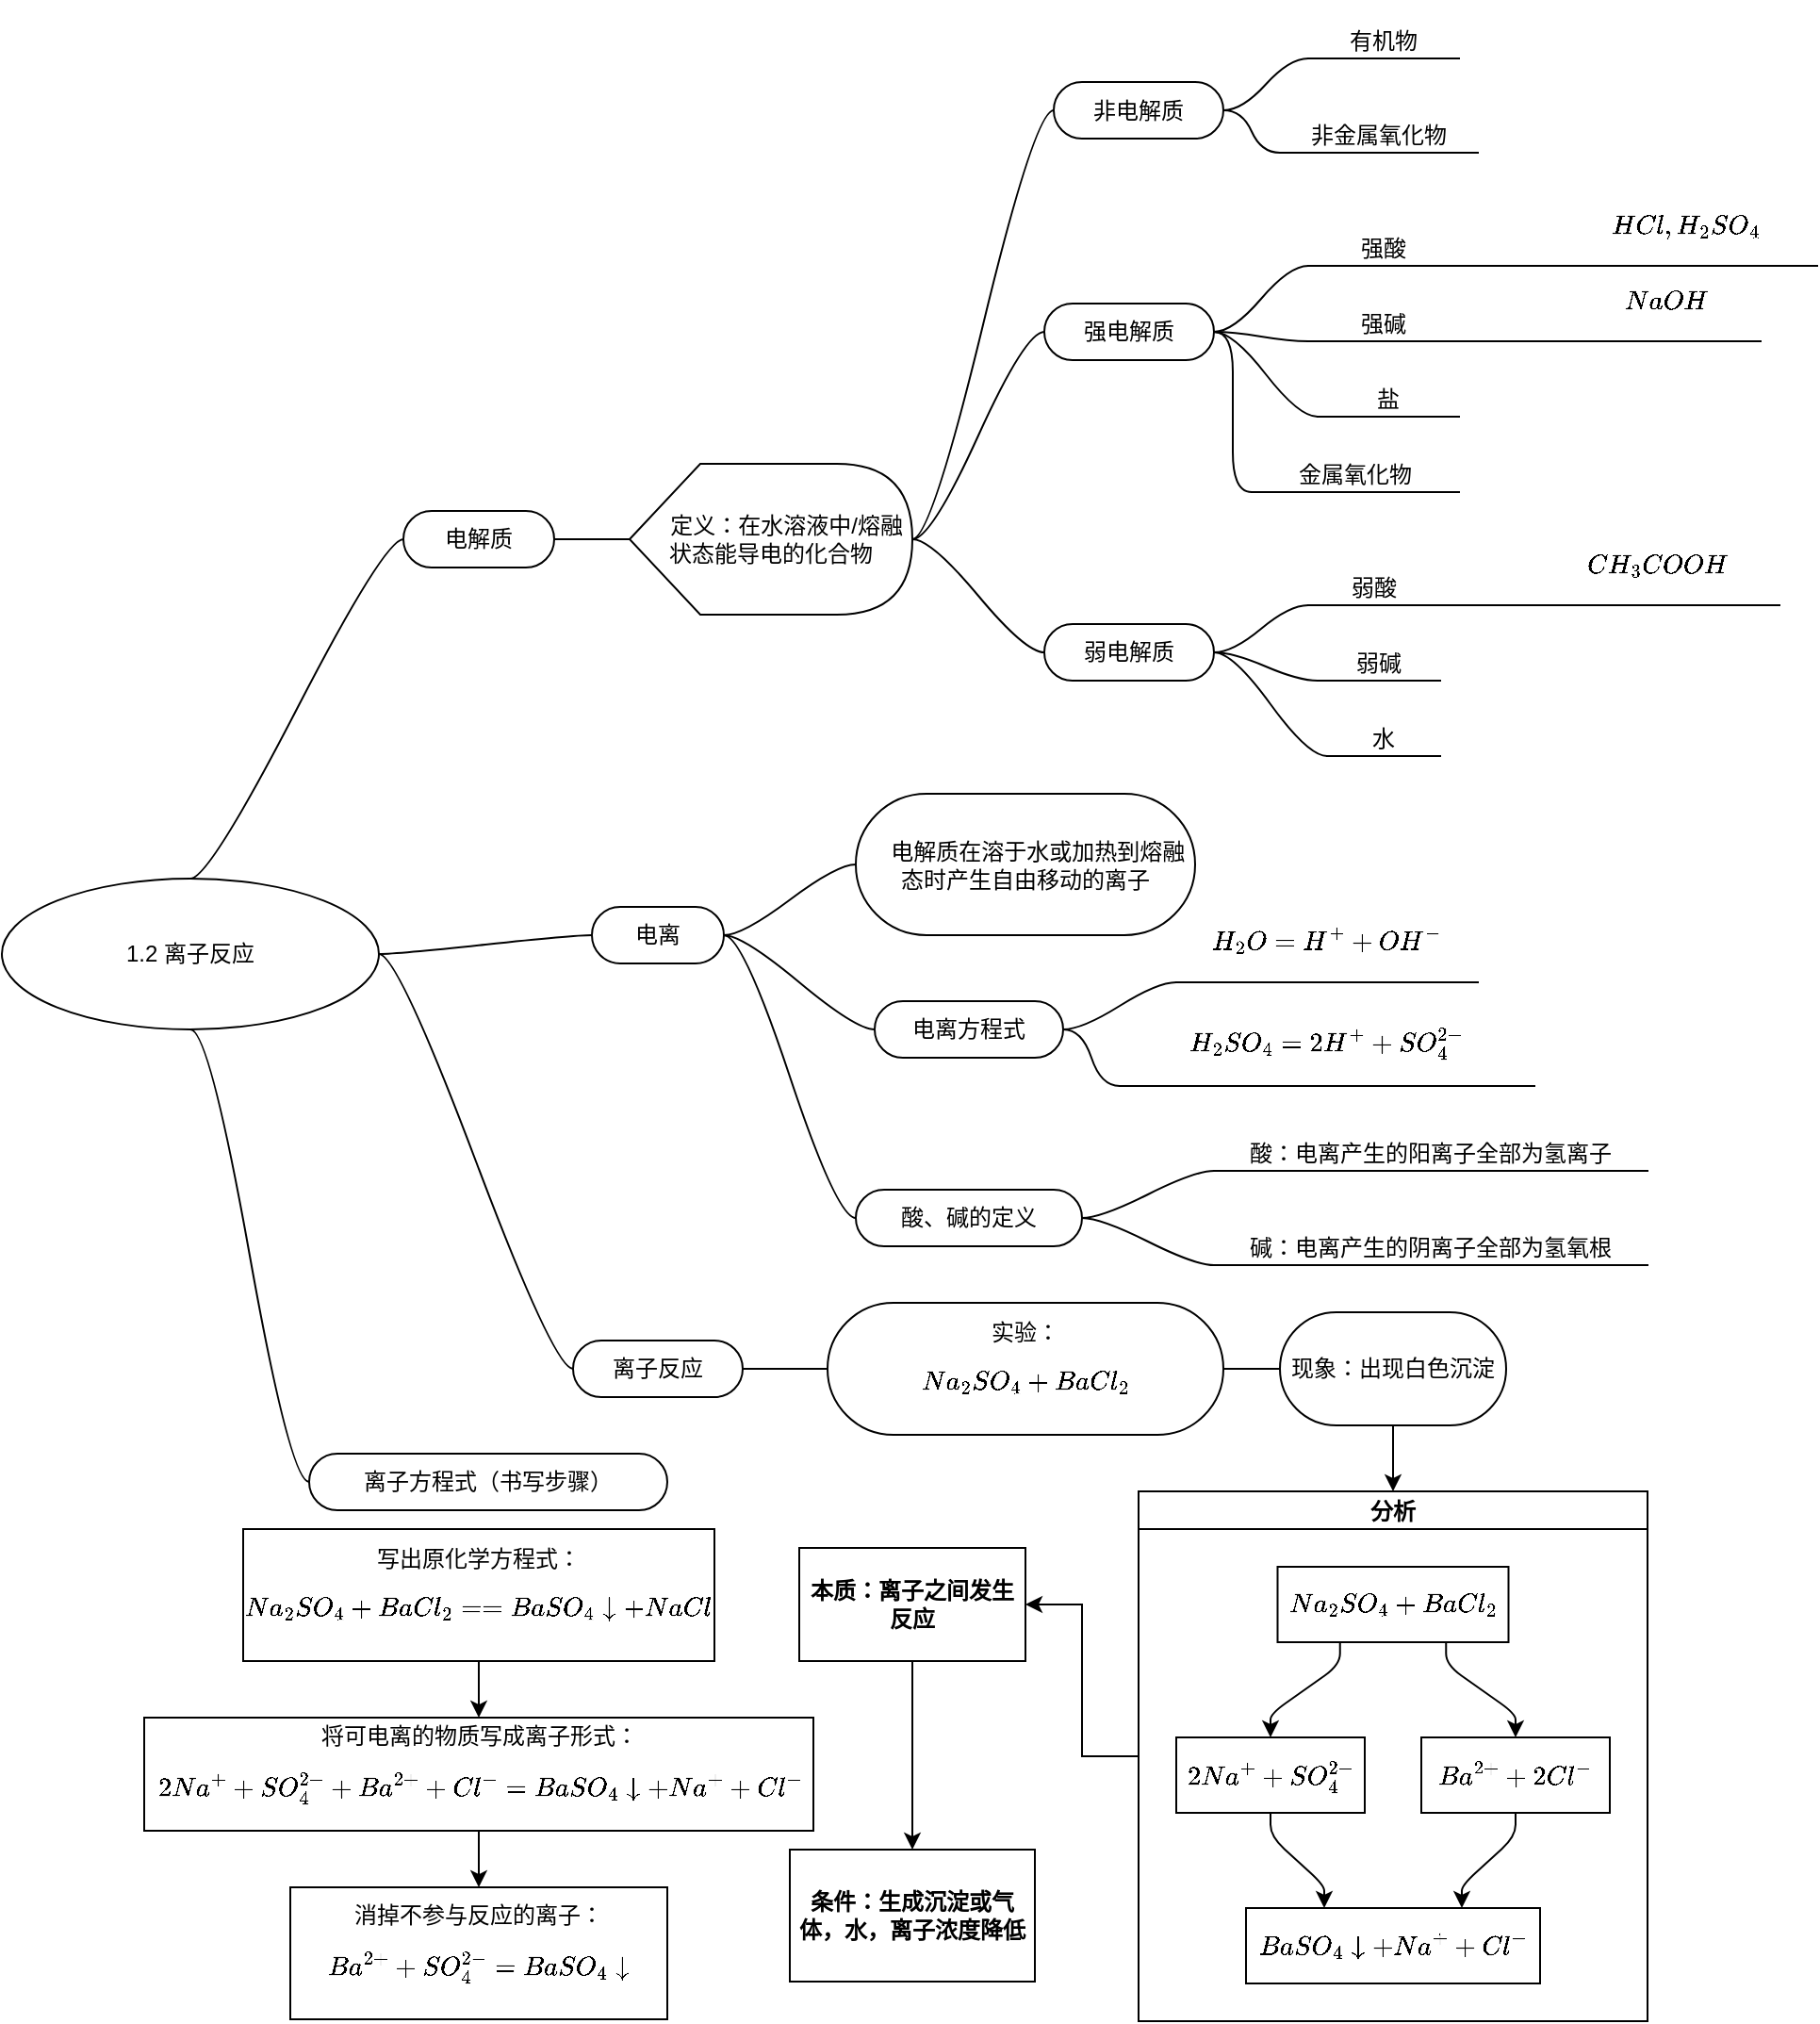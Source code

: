 <mxfile version="22.0.3" type="device">
  <diagram name="第 1 页" id="U41dcV0qwjbPkhxFF7dm">
    <mxGraphModel dx="954" dy="717" grid="1" gridSize="10" guides="1" tooltips="1" connect="1" arrows="1" fold="1" page="1" pageScale="1" pageWidth="1654" pageHeight="1169" math="1" shadow="0">
      <root>
        <mxCell id="0" />
        <mxCell id="1" parent="0" />
        <mxCell id="7v4Ik5lOLLDM02QzwC-0-17" value="1.2 离子反应" style="ellipse;whiteSpace=wrap;html=1;align=center;newEdgeStyle={&quot;edgeStyle&quot;:&quot;entityRelationEdgeStyle&quot;,&quot;startArrow&quot;:&quot;none&quot;,&quot;endArrow&quot;:&quot;none&quot;,&quot;segment&quot;:10,&quot;curved&quot;:1,&quot;sourcePerimeterSpacing&quot;:0,&quot;targetPerimeterSpacing&quot;:0};treeFolding=1;treeMoving=1;" vertex="1" parent="1">
          <mxGeometry x="727" y="545" width="200" height="80" as="geometry" />
        </mxCell>
        <mxCell id="7v4Ik5lOLLDM02QzwC-0-20" style="edgeStyle=entityRelationEdgeStyle;rounded=0;orthogonalLoop=1;jettySize=auto;html=1;startArrow=none;endArrow=none;segment=10;curved=1;sourcePerimeterSpacing=0;targetPerimeterSpacing=0;entryX=0;entryY=0.5;entryDx=0;entryDy=0;entryPerimeter=0;" edge="1" parent="1" source="7v4Ik5lOLLDM02QzwC-0-18" target="7v4Ik5lOLLDM02QzwC-0-21">
          <mxGeometry relative="1" as="geometry">
            <mxPoint x="1120" y="325" as="targetPoint" />
          </mxGeometry>
        </mxCell>
        <mxCell id="7v4Ik5lOLLDM02QzwC-0-18" value="电解质" style="whiteSpace=wrap;html=1;rounded=1;arcSize=50;align=center;verticalAlign=middle;strokeWidth=1;autosize=1;spacing=4;treeFolding=1;treeMoving=1;newEdgeStyle={&quot;edgeStyle&quot;:&quot;entityRelationEdgeStyle&quot;,&quot;startArrow&quot;:&quot;none&quot;,&quot;endArrow&quot;:&quot;none&quot;,&quot;segment&quot;:10,&quot;curved&quot;:1,&quot;sourcePerimeterSpacing&quot;:0,&quot;targetPerimeterSpacing&quot;:0};" vertex="1" parent="1">
          <mxGeometry x="940" y="350" width="80" height="30" as="geometry" />
        </mxCell>
        <mxCell id="7v4Ik5lOLLDM02QzwC-0-19" value="" style="edgeStyle=entityRelationEdgeStyle;startArrow=none;endArrow=none;segment=10;curved=1;sourcePerimeterSpacing=0;targetPerimeterSpacing=0;rounded=0;exitX=0.5;exitY=0;exitDx=0;exitDy=0;entryX=0;entryY=0.5;entryDx=0;entryDy=0;" edge="1" target="7v4Ik5lOLLDM02QzwC-0-18" parent="1" source="7v4Ik5lOLLDM02QzwC-0-17">
          <mxGeometry relative="1" as="geometry">
            <mxPoint x="910" y="512" as="sourcePoint" />
            <mxPoint x="950" y="370" as="targetPoint" />
            <Array as="points">
              <mxPoint x="960" y="290" />
            </Array>
          </mxGeometry>
        </mxCell>
        <mxCell id="7v4Ik5lOLLDM02QzwC-0-21" value="&amp;nbsp; &amp;nbsp; &amp;nbsp;定义：在水溶液中/熔融状态能导电的化合物" style="shape=display;whiteSpace=wrap;html=1;" vertex="1" parent="1">
          <mxGeometry x="1060" y="325" width="150" height="80" as="geometry" />
        </mxCell>
        <mxCell id="7v4Ik5lOLLDM02QzwC-0-31" style="edgeStyle=entityRelationEdgeStyle;rounded=0;orthogonalLoop=1;jettySize=auto;html=1;startArrow=none;endArrow=none;segment=10;curved=1;sourcePerimeterSpacing=0;targetPerimeterSpacing=0;entryX=0;entryY=1;entryDx=0;entryDy=0;" edge="1" parent="1" source="7v4Ik5lOLLDM02QzwC-0-22" target="7v4Ik5lOLLDM02QzwC-0-29">
          <mxGeometry relative="1" as="geometry" />
        </mxCell>
        <mxCell id="7v4Ik5lOLLDM02QzwC-0-33" style="edgeStyle=entityRelationEdgeStyle;rounded=0;orthogonalLoop=1;jettySize=auto;html=1;startArrow=none;endArrow=none;segment=10;curved=1;sourcePerimeterSpacing=0;targetPerimeterSpacing=0;entryX=0;entryY=1;entryDx=0;entryDy=0;" edge="1" parent="1" source="7v4Ik5lOLLDM02QzwC-0-22" target="7v4Ik5lOLLDM02QzwC-0-32">
          <mxGeometry relative="1" as="geometry" />
        </mxCell>
        <mxCell id="7v4Ik5lOLLDM02QzwC-0-35" style="edgeStyle=entityRelationEdgeStyle;rounded=0;orthogonalLoop=1;jettySize=auto;html=1;startArrow=none;endArrow=none;segment=10;curved=1;sourcePerimeterSpacing=0;targetPerimeterSpacing=0;entryX=0;entryY=1;entryDx=0;entryDy=0;" edge="1" parent="1" source="7v4Ik5lOLLDM02QzwC-0-22" target="7v4Ik5lOLLDM02QzwC-0-34">
          <mxGeometry relative="1" as="geometry" />
        </mxCell>
        <mxCell id="7v4Ik5lOLLDM02QzwC-0-22" value="强电解质" style="whiteSpace=wrap;html=1;rounded=1;arcSize=50;align=center;verticalAlign=middle;strokeWidth=1;autosize=1;spacing=4;treeFolding=1;treeMoving=1;newEdgeStyle={&quot;edgeStyle&quot;:&quot;entityRelationEdgeStyle&quot;,&quot;startArrow&quot;:&quot;none&quot;,&quot;endArrow&quot;:&quot;none&quot;,&quot;segment&quot;:10,&quot;curved&quot;:1,&quot;sourcePerimeterSpacing&quot;:0,&quot;targetPerimeterSpacing&quot;:0};" vertex="1" parent="1">
          <mxGeometry x="1280" y="240" width="90" height="30" as="geometry" />
        </mxCell>
        <mxCell id="7v4Ik5lOLLDM02QzwC-0-23" value="" style="edgeStyle=entityRelationEdgeStyle;startArrow=none;endArrow=none;segment=10;curved=1;sourcePerimeterSpacing=0;targetPerimeterSpacing=0;rounded=0;exitX=1;exitY=0.5;exitDx=0;exitDy=0;exitPerimeter=0;" edge="1" target="7v4Ik5lOLLDM02QzwC-0-22" parent="1" source="7v4Ik5lOLLDM02QzwC-0-21">
          <mxGeometry relative="1" as="geometry">
            <mxPoint x="1350" y="302" as="sourcePoint" />
          </mxGeometry>
        </mxCell>
        <mxCell id="7v4Ik5lOLLDM02QzwC-0-25" value="弱电解质" style="whiteSpace=wrap;html=1;rounded=1;arcSize=50;align=center;verticalAlign=middle;strokeWidth=1;autosize=1;spacing=4;treeFolding=1;treeMoving=1;newEdgeStyle={&quot;edgeStyle&quot;:&quot;entityRelationEdgeStyle&quot;,&quot;startArrow&quot;:&quot;none&quot;,&quot;endArrow&quot;:&quot;none&quot;,&quot;segment&quot;:10,&quot;curved&quot;:1,&quot;sourcePerimeterSpacing&quot;:0,&quot;targetPerimeterSpacing&quot;:0};" vertex="1" parent="1">
          <mxGeometry x="1280" y="410" width="90" height="30" as="geometry" />
        </mxCell>
        <mxCell id="7v4Ik5lOLLDM02QzwC-0-26" value="" style="edgeStyle=entityRelationEdgeStyle;startArrow=none;endArrow=none;segment=10;curved=1;sourcePerimeterSpacing=0;targetPerimeterSpacing=0;rounded=0;exitX=1;exitY=0.5;exitDx=0;exitDy=0;exitPerimeter=0;" edge="1" target="7v4Ik5lOLLDM02QzwC-0-25" parent="1" source="7v4Ik5lOLLDM02QzwC-0-21">
          <mxGeometry relative="1" as="geometry">
            <mxPoint x="1390" y="482" as="sourcePoint" />
          </mxGeometry>
        </mxCell>
        <mxCell id="7v4Ik5lOLLDM02QzwC-0-111" value="" style="edgeStyle=entityRelationEdgeStyle;rounded=0;orthogonalLoop=1;jettySize=auto;html=1;startArrow=none;endArrow=none;segment=10;curved=1;sourcePerimeterSpacing=0;targetPerimeterSpacing=0;" edge="1" parent="1" source="7v4Ik5lOLLDM02QzwC-0-27" target="7v4Ik5lOLLDM02QzwC-0-110">
          <mxGeometry relative="1" as="geometry" />
        </mxCell>
        <mxCell id="7v4Ik5lOLLDM02QzwC-0-27" value="强酸" style="whiteSpace=wrap;html=1;shape=partialRectangle;top=0;left=0;bottom=1;right=0;points=[[0,1],[1,1]];fillColor=none;align=center;verticalAlign=bottom;routingCenterY=0.5;snapToPoint=1;recursiveResize=0;autosize=1;treeFolding=1;treeMoving=1;newEdgeStyle={&quot;edgeStyle&quot;:&quot;entityRelationEdgeStyle&quot;,&quot;startArrow&quot;:&quot;none&quot;,&quot;endArrow&quot;:&quot;none&quot;,&quot;segment&quot;:10,&quot;curved&quot;:1,&quot;sourcePerimeterSpacing&quot;:0,&quot;targetPerimeterSpacing&quot;:0};" vertex="1" parent="1">
          <mxGeometry x="1420" y="190" width="80" height="30" as="geometry" />
        </mxCell>
        <mxCell id="7v4Ik5lOLLDM02QzwC-0-28" value="" style="edgeStyle=entityRelationEdgeStyle;startArrow=none;endArrow=none;segment=10;curved=1;sourcePerimeterSpacing=0;targetPerimeterSpacing=0;rounded=0;exitX=1;exitY=0.5;exitDx=0;exitDy=0;" edge="1" target="7v4Ik5lOLLDM02QzwC-0-27" parent="1" source="7v4Ik5lOLLDM02QzwC-0-22">
          <mxGeometry relative="1" as="geometry">
            <mxPoint x="1380" y="260" as="sourcePoint" />
          </mxGeometry>
        </mxCell>
        <mxCell id="7v4Ik5lOLLDM02QzwC-0-117" style="edgeStyle=entityRelationEdgeStyle;rounded=0;orthogonalLoop=1;jettySize=auto;html=1;startArrow=none;endArrow=none;segment=10;curved=1;sourcePerimeterSpacing=0;targetPerimeterSpacing=0;exitX=1;exitY=1;exitDx=0;exitDy=0;entryX=0;entryY=1;entryDx=0;entryDy=0;" edge="1" parent="1" source="7v4Ik5lOLLDM02QzwC-0-29" target="7v4Ik5lOLLDM02QzwC-0-116">
          <mxGeometry relative="1" as="geometry" />
        </mxCell>
        <mxCell id="7v4Ik5lOLLDM02QzwC-0-29" value="强碱" style="whiteSpace=wrap;html=1;shape=partialRectangle;top=0;left=0;bottom=1;right=0;points=[[0,1],[1,1]];fillColor=none;align=center;verticalAlign=bottom;routingCenterY=0.5;snapToPoint=1;recursiveResize=0;autosize=1;treeFolding=1;treeMoving=1;newEdgeStyle={&quot;edgeStyle&quot;:&quot;entityRelationEdgeStyle&quot;,&quot;startArrow&quot;:&quot;none&quot;,&quot;endArrow&quot;:&quot;none&quot;,&quot;segment&quot;:10,&quot;curved&quot;:1,&quot;sourcePerimeterSpacing&quot;:0,&quot;targetPerimeterSpacing&quot;:0};" vertex="1" parent="1">
          <mxGeometry x="1420" y="230" width="80" height="30" as="geometry" />
        </mxCell>
        <mxCell id="7v4Ik5lOLLDM02QzwC-0-32" value="盐" style="whiteSpace=wrap;html=1;shape=partialRectangle;top=0;left=0;bottom=1;right=0;points=[[0,1],[1,1]];fillColor=none;align=center;verticalAlign=bottom;routingCenterY=0.5;snapToPoint=1;recursiveResize=0;autosize=1;treeFolding=1;treeMoving=1;newEdgeStyle={&quot;edgeStyle&quot;:&quot;entityRelationEdgeStyle&quot;,&quot;startArrow&quot;:&quot;none&quot;,&quot;endArrow&quot;:&quot;none&quot;,&quot;segment&quot;:10,&quot;curved&quot;:1,&quot;sourcePerimeterSpacing&quot;:0,&quot;targetPerimeterSpacing&quot;:0};" vertex="1" parent="1">
          <mxGeometry x="1425" y="270" width="75" height="30" as="geometry" />
        </mxCell>
        <mxCell id="7v4Ik5lOLLDM02QzwC-0-34" value="金属氧化物" style="whiteSpace=wrap;html=1;shape=partialRectangle;top=0;left=0;bottom=1;right=0;points=[[0,1],[1,1]];fillColor=none;align=center;verticalAlign=bottom;routingCenterY=0.5;snapToPoint=1;recursiveResize=0;autosize=1;treeFolding=1;treeMoving=1;newEdgeStyle={&quot;edgeStyle&quot;:&quot;entityRelationEdgeStyle&quot;,&quot;startArrow&quot;:&quot;none&quot;,&quot;endArrow&quot;:&quot;none&quot;,&quot;segment&quot;:10,&quot;curved&quot;:1,&quot;sourcePerimeterSpacing&quot;:0,&quot;targetPerimeterSpacing&quot;:0};" vertex="1" parent="1">
          <mxGeometry x="1390" y="310" width="110" height="30" as="geometry" />
        </mxCell>
        <mxCell id="7v4Ik5lOLLDM02QzwC-0-119" value="" style="edgeStyle=entityRelationEdgeStyle;rounded=0;orthogonalLoop=1;jettySize=auto;html=1;startArrow=none;endArrow=none;segment=10;curved=1;sourcePerimeterSpacing=0;targetPerimeterSpacing=0;" edge="1" parent="1" source="7v4Ik5lOLLDM02QzwC-0-36" target="7v4Ik5lOLLDM02QzwC-0-118">
          <mxGeometry relative="1" as="geometry" />
        </mxCell>
        <mxCell id="7v4Ik5lOLLDM02QzwC-0-36" value="弱酸" style="whiteSpace=wrap;html=1;shape=partialRectangle;top=0;left=0;bottom=1;right=0;points=[[0,1],[1,1]];fillColor=none;align=center;verticalAlign=bottom;routingCenterY=0.5;snapToPoint=1;recursiveResize=0;autosize=1;treeFolding=1;treeMoving=1;newEdgeStyle={&quot;edgeStyle&quot;:&quot;entityRelationEdgeStyle&quot;,&quot;startArrow&quot;:&quot;none&quot;,&quot;endArrow&quot;:&quot;none&quot;,&quot;segment&quot;:10,&quot;curved&quot;:1,&quot;sourcePerimeterSpacing&quot;:0,&quot;targetPerimeterSpacing&quot;:0};" vertex="1" parent="1">
          <mxGeometry x="1420" y="370" width="70" height="30" as="geometry" />
        </mxCell>
        <mxCell id="7v4Ik5lOLLDM02QzwC-0-37" value="" style="edgeStyle=entityRelationEdgeStyle;startArrow=none;endArrow=none;segment=10;curved=1;sourcePerimeterSpacing=0;targetPerimeterSpacing=0;rounded=0;exitX=1;exitY=0.5;exitDx=0;exitDy=0;" edge="1" target="7v4Ik5lOLLDM02QzwC-0-36" parent="1" source="7v4Ik5lOLLDM02QzwC-0-25">
          <mxGeometry relative="1" as="geometry">
            <mxPoint x="1390" y="455" as="sourcePoint" />
            <Array as="points">
              <mxPoint x="1380" y="430" />
            </Array>
          </mxGeometry>
        </mxCell>
        <mxCell id="7v4Ik5lOLLDM02QzwC-0-38" value="弱碱" style="whiteSpace=wrap;html=1;shape=partialRectangle;top=0;left=0;bottom=1;right=0;points=[[0,1],[1,1]];fillColor=none;align=center;verticalAlign=bottom;routingCenterY=0.5;snapToPoint=1;recursiveResize=0;autosize=1;treeFolding=1;treeMoving=1;newEdgeStyle={&quot;edgeStyle&quot;:&quot;entityRelationEdgeStyle&quot;,&quot;startArrow&quot;:&quot;none&quot;,&quot;endArrow&quot;:&quot;none&quot;,&quot;segment&quot;:10,&quot;curved&quot;:1,&quot;sourcePerimeterSpacing&quot;:0,&quot;targetPerimeterSpacing&quot;:0};" vertex="1" parent="1">
          <mxGeometry x="1425" y="410" width="65" height="30" as="geometry" />
        </mxCell>
        <mxCell id="7v4Ik5lOLLDM02QzwC-0-39" value="" style="edgeStyle=entityRelationEdgeStyle;startArrow=none;endArrow=none;segment=10;curved=1;sourcePerimeterSpacing=0;targetPerimeterSpacing=0;rounded=0;exitX=1;exitY=0.5;exitDx=0;exitDy=0;" edge="1" target="7v4Ik5lOLLDM02QzwC-0-38" parent="1" source="7v4Ik5lOLLDM02QzwC-0-25">
          <mxGeometry relative="1" as="geometry">
            <mxPoint x="1410" y="500" as="sourcePoint" />
          </mxGeometry>
        </mxCell>
        <mxCell id="7v4Ik5lOLLDM02QzwC-0-40" value="水" style="whiteSpace=wrap;html=1;shape=partialRectangle;top=0;left=0;bottom=1;right=0;points=[[0,1],[1,1]];fillColor=none;align=center;verticalAlign=bottom;routingCenterY=0.5;snapToPoint=1;recursiveResize=0;autosize=1;treeFolding=1;treeMoving=1;newEdgeStyle={&quot;edgeStyle&quot;:&quot;entityRelationEdgeStyle&quot;,&quot;startArrow&quot;:&quot;none&quot;,&quot;endArrow&quot;:&quot;none&quot;,&quot;segment&quot;:10,&quot;curved&quot;:1,&quot;sourcePerimeterSpacing&quot;:0,&quot;targetPerimeterSpacing&quot;:0};" vertex="1" parent="1">
          <mxGeometry x="1430" y="450" width="60" height="30" as="geometry" />
        </mxCell>
        <mxCell id="7v4Ik5lOLLDM02QzwC-0-41" value="" style="edgeStyle=entityRelationEdgeStyle;startArrow=none;endArrow=none;segment=10;curved=1;sourcePerimeterSpacing=0;targetPerimeterSpacing=0;rounded=0;exitX=1;exitY=0.5;exitDx=0;exitDy=0;" edge="1" target="7v4Ik5lOLLDM02QzwC-0-40" parent="1" source="7v4Ik5lOLLDM02QzwC-0-25">
          <mxGeometry relative="1" as="geometry">
            <mxPoint x="1380" y="550" as="sourcePoint" />
          </mxGeometry>
        </mxCell>
        <mxCell id="7v4Ik5lOLLDM02QzwC-0-45" value="" style="edgeStyle=entityRelationEdgeStyle;rounded=0;orthogonalLoop=1;jettySize=auto;html=1;startArrow=none;endArrow=none;segment=10;curved=1;sourcePerimeterSpacing=0;targetPerimeterSpacing=0;" edge="1" parent="1" source="7v4Ik5lOLLDM02QzwC-0-42" target="7v4Ik5lOLLDM02QzwC-0-44">
          <mxGeometry relative="1" as="geometry" />
        </mxCell>
        <mxCell id="7v4Ik5lOLLDM02QzwC-0-42" value="电离" style="whiteSpace=wrap;html=1;rounded=1;arcSize=50;align=center;verticalAlign=middle;strokeWidth=1;autosize=1;spacing=4;treeFolding=1;treeMoving=1;newEdgeStyle={&quot;edgeStyle&quot;:&quot;entityRelationEdgeStyle&quot;,&quot;startArrow&quot;:&quot;none&quot;,&quot;endArrow&quot;:&quot;none&quot;,&quot;segment&quot;:10,&quot;curved&quot;:1,&quot;sourcePerimeterSpacing&quot;:0,&quot;targetPerimeterSpacing&quot;:0};" vertex="1" parent="1">
          <mxGeometry x="1040" y="560" width="70" height="30" as="geometry" />
        </mxCell>
        <mxCell id="7v4Ik5lOLLDM02QzwC-0-43" value="" style="edgeStyle=entityRelationEdgeStyle;startArrow=none;endArrow=none;segment=10;curved=1;sourcePerimeterSpacing=0;targetPerimeterSpacing=0;rounded=0;exitX=1;exitY=0.5;exitDx=0;exitDy=0;" edge="1" target="7v4Ik5lOLLDM02QzwC-0-42" parent="1" source="7v4Ik5lOLLDM02QzwC-0-17">
          <mxGeometry relative="1" as="geometry">
            <mxPoint x="920.004" y="544.998" as="sourcePoint" />
          </mxGeometry>
        </mxCell>
        <mxCell id="7v4Ik5lOLLDM02QzwC-0-44" value="&amp;nbsp; &amp;nbsp; 电解质在溶于水或加热到熔融态时产生自由移动的离子" style="whiteSpace=wrap;html=1;rounded=1;arcSize=50;align=center;verticalAlign=middle;strokeWidth=1;autosize=1;spacing=4;treeFolding=1;treeMoving=1;newEdgeStyle={&quot;edgeStyle&quot;:&quot;entityRelationEdgeStyle&quot;,&quot;startArrow&quot;:&quot;none&quot;,&quot;endArrow&quot;:&quot;none&quot;,&quot;segment&quot;:10,&quot;curved&quot;:1,&quot;sourcePerimeterSpacing&quot;:0,&quot;targetPerimeterSpacing&quot;:0};" vertex="1" parent="1">
          <mxGeometry x="1180" y="500" width="180" height="75" as="geometry" />
        </mxCell>
        <mxCell id="7v4Ik5lOLLDM02QzwC-0-46" value="非电解质" style="whiteSpace=wrap;html=1;rounded=1;arcSize=50;align=center;verticalAlign=middle;strokeWidth=1;autosize=1;spacing=4;treeFolding=1;treeMoving=1;newEdgeStyle={&quot;edgeStyle&quot;:&quot;entityRelationEdgeStyle&quot;,&quot;startArrow&quot;:&quot;none&quot;,&quot;endArrow&quot;:&quot;none&quot;,&quot;segment&quot;:10,&quot;curved&quot;:1,&quot;sourcePerimeterSpacing&quot;:0,&quot;targetPerimeterSpacing&quot;:0};" vertex="1" parent="1">
          <mxGeometry x="1285" y="122.5" width="90" height="30" as="geometry" />
        </mxCell>
        <mxCell id="7v4Ik5lOLLDM02QzwC-0-47" value="" style="edgeStyle=entityRelationEdgeStyle;startArrow=none;endArrow=none;segment=10;curved=1;sourcePerimeterSpacing=0;targetPerimeterSpacing=0;rounded=0;exitX=1;exitY=0.5;exitDx=0;exitDy=0;exitPerimeter=0;" edge="1" target="7v4Ik5lOLLDM02QzwC-0-46" parent="1" source="7v4Ik5lOLLDM02QzwC-0-21">
          <mxGeometry relative="1" as="geometry">
            <mxPoint x="1210" y="370" as="sourcePoint" />
          </mxGeometry>
        </mxCell>
        <mxCell id="7v4Ik5lOLLDM02QzwC-0-48" value="有机物" style="whiteSpace=wrap;html=1;shape=partialRectangle;top=0;left=0;bottom=1;right=0;points=[[0,1],[1,1]];fillColor=none;align=center;verticalAlign=bottom;routingCenterY=0.5;snapToPoint=1;recursiveResize=0;autosize=1;treeFolding=1;treeMoving=1;newEdgeStyle={&quot;edgeStyle&quot;:&quot;entityRelationEdgeStyle&quot;,&quot;startArrow&quot;:&quot;none&quot;,&quot;endArrow&quot;:&quot;none&quot;,&quot;segment&quot;:10,&quot;curved&quot;:1,&quot;sourcePerimeterSpacing&quot;:0,&quot;targetPerimeterSpacing&quot;:0};" vertex="1" parent="1">
          <mxGeometry x="1420" y="80" width="80" height="30" as="geometry" />
        </mxCell>
        <mxCell id="7v4Ik5lOLLDM02QzwC-0-49" value="" style="edgeStyle=entityRelationEdgeStyle;startArrow=none;endArrow=none;segment=10;curved=1;sourcePerimeterSpacing=0;targetPerimeterSpacing=0;rounded=0;exitX=1;exitY=0.5;exitDx=0;exitDy=0;" edge="1" target="7v4Ik5lOLLDM02QzwC-0-48" parent="1" source="7v4Ik5lOLLDM02QzwC-0-46">
          <mxGeometry relative="1" as="geometry">
            <mxPoint x="1410" y="130" as="sourcePoint" />
          </mxGeometry>
        </mxCell>
        <mxCell id="7v4Ik5lOLLDM02QzwC-0-50" value="非金属氧化物" style="whiteSpace=wrap;html=1;shape=partialRectangle;top=0;left=0;bottom=1;right=0;points=[[0,1],[1,1]];fillColor=none;align=center;verticalAlign=bottom;routingCenterY=0.5;snapToPoint=1;recursiveResize=0;autosize=1;treeFolding=1;treeMoving=1;newEdgeStyle={&quot;edgeStyle&quot;:&quot;entityRelationEdgeStyle&quot;,&quot;startArrow&quot;:&quot;none&quot;,&quot;endArrow&quot;:&quot;none&quot;,&quot;segment&quot;:10,&quot;curved&quot;:1,&quot;sourcePerimeterSpacing&quot;:0,&quot;targetPerimeterSpacing&quot;:0};" vertex="1" parent="1">
          <mxGeometry x="1405" y="130" width="105" height="30" as="geometry" />
        </mxCell>
        <mxCell id="7v4Ik5lOLLDM02QzwC-0-51" value="" style="edgeStyle=entityRelationEdgeStyle;startArrow=none;endArrow=none;segment=10;curved=1;sourcePerimeterSpacing=0;targetPerimeterSpacing=0;rounded=0;exitX=1;exitY=0.5;exitDx=0;exitDy=0;" edge="1" target="7v4Ik5lOLLDM02QzwC-0-50" parent="1" source="7v4Ik5lOLLDM02QzwC-0-46">
          <mxGeometry relative="1" as="geometry">
            <mxPoint x="1380" y="172.5" as="sourcePoint" />
          </mxGeometry>
        </mxCell>
        <mxCell id="7v4Ik5lOLLDM02QzwC-0-52" value="电离方程式" style="whiteSpace=wrap;html=1;rounded=1;arcSize=50;align=center;verticalAlign=middle;strokeWidth=1;autosize=1;spacing=4;treeFolding=1;treeMoving=1;newEdgeStyle={&quot;edgeStyle&quot;:&quot;entityRelationEdgeStyle&quot;,&quot;startArrow&quot;:&quot;none&quot;,&quot;endArrow&quot;:&quot;none&quot;,&quot;segment&quot;:10,&quot;curved&quot;:1,&quot;sourcePerimeterSpacing&quot;:0,&quot;targetPerimeterSpacing&quot;:0};" vertex="1" parent="1">
          <mxGeometry x="1190" y="610" width="100" height="30" as="geometry" />
        </mxCell>
        <mxCell id="7v4Ik5lOLLDM02QzwC-0-53" value="" style="edgeStyle=entityRelationEdgeStyle;startArrow=none;endArrow=none;segment=10;curved=1;sourcePerimeterSpacing=0;targetPerimeterSpacing=0;rounded=0;exitX=1;exitY=0.5;exitDx=0;exitDy=0;" edge="1" target="7v4Ik5lOLLDM02QzwC-0-52" parent="1" source="7v4Ik5lOLLDM02QzwC-0-42">
          <mxGeometry relative="1" as="geometry">
            <mxPoint x="1210" y="742" as="sourcePoint" />
          </mxGeometry>
        </mxCell>
        <mxCell id="7v4Ik5lOLLDM02QzwC-0-54" value="$$H_2O=H^++OH^-$$" style="whiteSpace=wrap;html=1;shape=partialRectangle;top=0;left=0;bottom=1;right=0;points=[[0,1],[1,1]];fillColor=none;align=center;verticalAlign=bottom;routingCenterY=0.5;snapToPoint=1;recursiveResize=0;autosize=1;treeFolding=1;treeMoving=1;newEdgeStyle={&quot;edgeStyle&quot;:&quot;entityRelationEdgeStyle&quot;,&quot;startArrow&quot;:&quot;none&quot;,&quot;endArrow&quot;:&quot;none&quot;,&quot;segment&quot;:10,&quot;curved&quot;:1,&quot;sourcePerimeterSpacing&quot;:0,&quot;targetPerimeterSpacing&quot;:0};" vertex="1" parent="1">
          <mxGeometry x="1350" y="570" width="160" height="30" as="geometry" />
        </mxCell>
        <mxCell id="7v4Ik5lOLLDM02QzwC-0-55" value="" style="edgeStyle=entityRelationEdgeStyle;startArrow=none;endArrow=none;segment=10;curved=1;sourcePerimeterSpacing=0;targetPerimeterSpacing=0;rounded=0;exitX=1;exitY=0.5;exitDx=0;exitDy=0;" edge="1" target="7v4Ik5lOLLDM02QzwC-0-54" parent="1" source="7v4Ik5lOLLDM02QzwC-0-52">
          <mxGeometry relative="1" as="geometry">
            <mxPoint x="1280" y="635" as="sourcePoint" />
          </mxGeometry>
        </mxCell>
        <mxCell id="7v4Ik5lOLLDM02QzwC-0-57" value="$$H_2SO_4=2H^++SO_4^{2-} $$" style="whiteSpace=wrap;html=1;shape=partialRectangle;top=0;left=0;bottom=1;right=0;points=[[0,1],[1,1]];fillColor=none;align=center;verticalAlign=bottom;routingCenterY=0.5;snapToPoint=1;recursiveResize=0;autosize=1;treeFolding=1;treeMoving=1;newEdgeStyle={&quot;edgeStyle&quot;:&quot;entityRelationEdgeStyle&quot;,&quot;startArrow&quot;:&quot;none&quot;,&quot;endArrow&quot;:&quot;none&quot;,&quot;segment&quot;:10,&quot;curved&quot;:1,&quot;sourcePerimeterSpacing&quot;:0,&quot;targetPerimeterSpacing&quot;:0};" vertex="1" parent="1">
          <mxGeometry x="1320" y="625" width="220" height="30" as="geometry" />
        </mxCell>
        <mxCell id="7v4Ik5lOLLDM02QzwC-0-58" value="" style="edgeStyle=entityRelationEdgeStyle;startArrow=none;endArrow=none;segment=10;curved=1;sourcePerimeterSpacing=0;targetPerimeterSpacing=0;rounded=0;exitX=1;exitY=0.5;exitDx=0;exitDy=0;" edge="1" target="7v4Ik5lOLLDM02QzwC-0-57" parent="1" source="7v4Ik5lOLLDM02QzwC-0-52">
          <mxGeometry relative="1" as="geometry">
            <mxPoint x="1375" y="670" as="sourcePoint" />
          </mxGeometry>
        </mxCell>
        <mxCell id="7v4Ik5lOLLDM02QzwC-0-59" value="酸、碱的定义" style="whiteSpace=wrap;html=1;rounded=1;arcSize=50;align=center;verticalAlign=middle;strokeWidth=1;autosize=1;spacing=4;treeFolding=1;treeMoving=1;newEdgeStyle={&quot;edgeStyle&quot;:&quot;entityRelationEdgeStyle&quot;,&quot;startArrow&quot;:&quot;none&quot;,&quot;endArrow&quot;:&quot;none&quot;,&quot;segment&quot;:10,&quot;curved&quot;:1,&quot;sourcePerimeterSpacing&quot;:0,&quot;targetPerimeterSpacing&quot;:0};" vertex="1" parent="1">
          <mxGeometry x="1180" y="710" width="120" height="30" as="geometry" />
        </mxCell>
        <mxCell id="7v4Ik5lOLLDM02QzwC-0-60" value="" style="edgeStyle=entityRelationEdgeStyle;startArrow=none;endArrow=none;segment=10;curved=1;sourcePerimeterSpacing=0;targetPerimeterSpacing=0;rounded=0;exitX=1;exitY=0.5;exitDx=0;exitDy=0;" edge="1" target="7v4Ik5lOLLDM02QzwC-0-59" parent="1" source="7v4Ik5lOLLDM02QzwC-0-42">
          <mxGeometry relative="1" as="geometry">
            <mxPoint x="1160" y="732" as="sourcePoint" />
          </mxGeometry>
        </mxCell>
        <mxCell id="7v4Ik5lOLLDM02QzwC-0-61" value="酸：电离产生的阳离子全部为氢离子" style="whiteSpace=wrap;html=1;shape=partialRectangle;top=0;left=0;bottom=1;right=0;points=[[0,1],[1,1]];fillColor=none;align=center;verticalAlign=bottom;routingCenterY=0.5;snapToPoint=1;recursiveResize=0;autosize=1;treeFolding=1;treeMoving=1;newEdgeStyle={&quot;edgeStyle&quot;:&quot;entityRelationEdgeStyle&quot;,&quot;startArrow&quot;:&quot;none&quot;,&quot;endArrow&quot;:&quot;none&quot;,&quot;segment&quot;:10,&quot;curved&quot;:1,&quot;sourcePerimeterSpacing&quot;:0,&quot;targetPerimeterSpacing&quot;:0};" vertex="1" collapsed="1" parent="1">
          <mxGeometry x="1370" y="670" width="230" height="30" as="geometry" />
        </mxCell>
        <mxCell id="7v4Ik5lOLLDM02QzwC-0-62" value="" style="edgeStyle=entityRelationEdgeStyle;startArrow=none;endArrow=none;segment=10;curved=1;sourcePerimeterSpacing=0;targetPerimeterSpacing=0;rounded=0;exitX=1;exitY=0.5;exitDx=0;exitDy=0;" edge="1" target="7v4Ik5lOLLDM02QzwC-0-61" parent="1" source="7v4Ik5lOLLDM02QzwC-0-59">
          <mxGeometry relative="1" as="geometry">
            <mxPoint x="1350" y="710" as="sourcePoint" />
          </mxGeometry>
        </mxCell>
        <mxCell id="7v4Ik5lOLLDM02QzwC-0-63" value="碱：电离产生的阴离子全部为氢氧根" style="whiteSpace=wrap;html=1;shape=partialRectangle;top=0;left=0;bottom=1;right=0;points=[[0,1],[1,1]];fillColor=none;align=center;verticalAlign=bottom;routingCenterY=0.5;snapToPoint=1;recursiveResize=0;autosize=1;treeFolding=1;treeMoving=1;newEdgeStyle={&quot;edgeStyle&quot;:&quot;entityRelationEdgeStyle&quot;,&quot;startArrow&quot;:&quot;none&quot;,&quot;endArrow&quot;:&quot;none&quot;,&quot;segment&quot;:10,&quot;curved&quot;:1,&quot;sourcePerimeterSpacing&quot;:0,&quot;targetPerimeterSpacing&quot;:0};" vertex="1" parent="1">
          <mxGeometry x="1370" y="720" width="230" height="30" as="geometry" />
        </mxCell>
        <mxCell id="7v4Ik5lOLLDM02QzwC-0-64" value="" style="edgeStyle=entityRelationEdgeStyle;startArrow=none;endArrow=none;segment=10;curved=1;sourcePerimeterSpacing=0;targetPerimeterSpacing=0;rounded=0;exitX=1;exitY=0.5;exitDx=0;exitDy=0;" edge="1" target="7v4Ik5lOLLDM02QzwC-0-63" parent="1" source="7v4Ik5lOLLDM02QzwC-0-59">
          <mxGeometry relative="1" as="geometry">
            <mxPoint x="1405" y="770" as="sourcePoint" />
          </mxGeometry>
        </mxCell>
        <mxCell id="7v4Ik5lOLLDM02QzwC-0-66" value="离子反应" style="whiteSpace=wrap;html=1;rounded=1;arcSize=50;align=center;verticalAlign=middle;strokeWidth=1;autosize=1;spacing=4;treeFolding=1;treeMoving=1;newEdgeStyle={&quot;edgeStyle&quot;:&quot;entityRelationEdgeStyle&quot;,&quot;startArrow&quot;:&quot;none&quot;,&quot;endArrow&quot;:&quot;none&quot;,&quot;segment&quot;:10,&quot;curved&quot;:1,&quot;sourcePerimeterSpacing&quot;:0,&quot;targetPerimeterSpacing&quot;:0};" vertex="1" parent="1">
          <mxGeometry x="1030" y="790" width="90" height="30" as="geometry" />
        </mxCell>
        <mxCell id="7v4Ik5lOLLDM02QzwC-0-67" value="" style="edgeStyle=entityRelationEdgeStyle;startArrow=none;endArrow=none;segment=10;curved=1;sourcePerimeterSpacing=0;targetPerimeterSpacing=0;rounded=0;exitX=1;exitY=0.5;exitDx=0;exitDy=0;" edge="1" target="7v4Ik5lOLLDM02QzwC-0-66" parent="1" source="7v4Ik5lOLLDM02QzwC-0-17">
          <mxGeometry relative="1" as="geometry">
            <mxPoint x="915" y="782" as="sourcePoint" />
            <Array as="points">
              <mxPoint x="930" y="585" />
            </Array>
          </mxGeometry>
        </mxCell>
        <mxCell id="7v4Ik5lOLLDM02QzwC-0-76" value="" style="edgeStyle=entityRelationEdgeStyle;rounded=0;orthogonalLoop=1;jettySize=auto;html=1;startArrow=none;endArrow=none;segment=10;curved=1;sourcePerimeterSpacing=0;targetPerimeterSpacing=0;" edge="1" parent="1" source="7v4Ik5lOLLDM02QzwC-0-68" target="7v4Ik5lOLLDM02QzwC-0-75">
          <mxGeometry relative="1" as="geometry" />
        </mxCell>
        <mxCell id="7v4Ik5lOLLDM02QzwC-0-68" value="实验：$$Na_2SO_4+BaCl_2$$" style="whiteSpace=wrap;html=1;rounded=1;arcSize=50;align=center;verticalAlign=middle;strokeWidth=1;autosize=1;spacing=4;treeFolding=1;treeMoving=1;newEdgeStyle={&quot;edgeStyle&quot;:&quot;entityRelationEdgeStyle&quot;,&quot;startArrow&quot;:&quot;none&quot;,&quot;endArrow&quot;:&quot;none&quot;,&quot;segment&quot;:10,&quot;curved&quot;:1,&quot;sourcePerimeterSpacing&quot;:0,&quot;targetPerimeterSpacing&quot;:0};" vertex="1" parent="1">
          <mxGeometry x="1165" y="770" width="210" height="70" as="geometry" />
        </mxCell>
        <mxCell id="7v4Ik5lOLLDM02QzwC-0-69" value="" style="edgeStyle=entityRelationEdgeStyle;startArrow=none;endArrow=none;segment=10;curved=1;sourcePerimeterSpacing=0;targetPerimeterSpacing=0;rounded=0;exitX=1;exitY=0.5;exitDx=0;exitDy=0;" edge="1" target="7v4Ik5lOLLDM02QzwC-0-68" parent="1" source="7v4Ik5lOLLDM02QzwC-0-66">
          <mxGeometry relative="1" as="geometry">
            <mxPoint x="1160" y="822" as="sourcePoint" />
          </mxGeometry>
        </mxCell>
        <mxCell id="7v4Ik5lOLLDM02QzwC-0-90" style="edgeStyle=orthogonalEdgeStyle;rounded=0;orthogonalLoop=1;jettySize=auto;html=1;entryX=0.5;entryY=0;entryDx=0;entryDy=0;" edge="1" parent="1" source="7v4Ik5lOLLDM02QzwC-0-75" target="7v4Ik5lOLLDM02QzwC-0-81">
          <mxGeometry relative="1" as="geometry" />
        </mxCell>
        <mxCell id="7v4Ik5lOLLDM02QzwC-0-75" value="现象：出现白色沉淀" style="whiteSpace=wrap;html=1;rounded=1;arcSize=50;strokeWidth=1;spacing=4;" vertex="1" parent="1">
          <mxGeometry x="1405" y="775" width="120" height="60" as="geometry" />
        </mxCell>
        <mxCell id="7v4Ik5lOLLDM02QzwC-0-94" value="" style="edgeStyle=orthogonalEdgeStyle;rounded=0;orthogonalLoop=1;jettySize=auto;html=1;" edge="1" parent="1" source="7v4Ik5lOLLDM02QzwC-0-81" target="7v4Ik5lOLLDM02QzwC-0-93">
          <mxGeometry relative="1" as="geometry" />
        </mxCell>
        <mxCell id="7v4Ik5lOLLDM02QzwC-0-81" value="分析" style="swimlane;startSize=20;horizontal=1;childLayout=flowLayout;flowOrientation=north;resizable=0;interRankCellSpacing=50;containerType=tree;fontSize=12;" vertex="1" parent="1">
          <mxGeometry x="1330" y="870" width="270" height="281" as="geometry" />
        </mxCell>
        <mxCell id="7v4Ik5lOLLDM02QzwC-0-82" value="$$Na_2SO_4+BaCl_2$$" style="whiteSpace=wrap;html=1;" vertex="1" parent="7v4Ik5lOLLDM02QzwC-0-81">
          <mxGeometry x="73.75" y="40" width="122.5" height="40" as="geometry" />
        </mxCell>
        <mxCell id="7v4Ik5lOLLDM02QzwC-0-83" value="$$2Na^++SO_4^{2-}$$" style="whiteSpace=wrap;html=1;" vertex="1" parent="7v4Ik5lOLLDM02QzwC-0-81">
          <mxGeometry x="20" y="130.5" width="100" height="40" as="geometry" />
        </mxCell>
        <mxCell id="7v4Ik5lOLLDM02QzwC-0-84" value="" style="html=1;rounded=1;curved=0;sourcePerimeterSpacing=0;targetPerimeterSpacing=0;startSize=6;endSize=6;noEdgeStyle=1;orthogonal=1;" edge="1" parent="7v4Ik5lOLLDM02QzwC-0-81" source="7v4Ik5lOLLDM02QzwC-0-82" target="7v4Ik5lOLLDM02QzwC-0-83">
          <mxGeometry relative="1" as="geometry">
            <Array as="points">
              <mxPoint x="106.875" y="92" />
              <mxPoint x="70" y="118" />
            </Array>
          </mxGeometry>
        </mxCell>
        <mxCell id="7v4Ik5lOLLDM02QzwC-0-85" value="$$Ba^{2+}+2Cl^-$$" style="whiteSpace=wrap;html=1;" vertex="1" parent="7v4Ik5lOLLDM02QzwC-0-81">
          <mxGeometry x="150" y="130.5" width="100" height="40" as="geometry" />
        </mxCell>
        <mxCell id="7v4Ik5lOLLDM02QzwC-0-86" value="" style="html=1;rounded=1;curved=0;sourcePerimeterSpacing=0;targetPerimeterSpacing=0;startSize=6;endSize=6;noEdgeStyle=1;orthogonal=1;" edge="1" parent="7v4Ik5lOLLDM02QzwC-0-81" source="7v4Ik5lOLLDM02QzwC-0-82" target="7v4Ik5lOLLDM02QzwC-0-85">
          <mxGeometry relative="1" as="geometry">
            <Array as="points">
              <mxPoint x="163.125" y="92" />
              <mxPoint x="200" y="118" />
            </Array>
          </mxGeometry>
        </mxCell>
        <mxCell id="7v4Ik5lOLLDM02QzwC-0-87" value="$$BaSO_4\downarrow +Na^++Cl^-$$" style="whiteSpace=wrap;html=1;" vertex="1" parent="7v4Ik5lOLLDM02QzwC-0-81">
          <mxGeometry x="57" y="221" width="156" height="40" as="geometry" />
        </mxCell>
        <mxCell id="7v4Ik5lOLLDM02QzwC-0-88" value="" style="html=1;rounded=1;curved=0;sourcePerimeterSpacing=0;targetPerimeterSpacing=0;startSize=6;endSize=6;noEdgeStyle=1;orthogonal=1;" edge="1" parent="7v4Ik5lOLLDM02QzwC-0-81" source="7v4Ik5lOLLDM02QzwC-0-83" target="7v4Ik5lOLLDM02QzwC-0-87">
          <mxGeometry relative="1" as="geometry">
            <Array as="points">
              <mxPoint x="70" y="183" />
              <mxPoint x="98.5" y="209" />
            </Array>
          </mxGeometry>
        </mxCell>
        <mxCell id="7v4Ik5lOLLDM02QzwC-0-89" value="" style="html=1;rounded=1;curved=0;sourcePerimeterSpacing=0;targetPerimeterSpacing=0;startSize=6;endSize=6;noEdgeStyle=1;orthogonal=1;" edge="1" parent="7v4Ik5lOLLDM02QzwC-0-81" source="7v4Ik5lOLLDM02QzwC-0-85" target="7v4Ik5lOLLDM02QzwC-0-87">
          <mxGeometry relative="1" as="geometry">
            <Array as="points">
              <mxPoint x="200" y="183" />
              <mxPoint x="171.5" y="209" />
            </Array>
          </mxGeometry>
        </mxCell>
        <mxCell id="7v4Ik5lOLLDM02QzwC-0-96" value="" style="edgeStyle=orthogonalEdgeStyle;rounded=0;orthogonalLoop=1;jettySize=auto;html=1;" edge="1" parent="1" source="7v4Ik5lOLLDM02QzwC-0-93" target="7v4Ik5lOLLDM02QzwC-0-95">
          <mxGeometry relative="1" as="geometry" />
        </mxCell>
        <mxCell id="7v4Ik5lOLLDM02QzwC-0-93" value="本质：离子之间发生反应" style="whiteSpace=wrap;html=1;fontStyle=1;startSize=20;" vertex="1" parent="1">
          <mxGeometry x="1150" y="900" width="120" height="60" as="geometry" />
        </mxCell>
        <mxCell id="7v4Ik5lOLLDM02QzwC-0-95" value="条件：生成沉淀或气体，水，离子浓度降低" style="whiteSpace=wrap;html=1;fontStyle=1;startSize=20;" vertex="1" parent="1">
          <mxGeometry x="1145" y="1060" width="130" height="70" as="geometry" />
        </mxCell>
        <mxCell id="7v4Ik5lOLLDM02QzwC-0-97" value="离子方程式（书写步骤）" style="whiteSpace=wrap;html=1;rounded=1;arcSize=50;align=center;verticalAlign=middle;strokeWidth=1;autosize=1;spacing=4;treeFolding=1;treeMoving=1;newEdgeStyle={&quot;edgeStyle&quot;:&quot;entityRelationEdgeStyle&quot;,&quot;startArrow&quot;:&quot;none&quot;,&quot;endArrow&quot;:&quot;none&quot;,&quot;segment&quot;:10,&quot;curved&quot;:1,&quot;sourcePerimeterSpacing&quot;:0,&quot;targetPerimeterSpacing&quot;:0};" vertex="1" parent="1">
          <mxGeometry x="890" y="850" width="190" height="30" as="geometry" />
        </mxCell>
        <mxCell id="7v4Ik5lOLLDM02QzwC-0-98" value="" style="edgeStyle=entityRelationEdgeStyle;startArrow=none;endArrow=none;segment=10;curved=1;sourcePerimeterSpacing=0;targetPerimeterSpacing=0;rounded=0;exitX=0.5;exitY=1;exitDx=0;exitDy=0;" edge="1" target="7v4Ik5lOLLDM02QzwC-0-97" parent="1" source="7v4Ik5lOLLDM02QzwC-0-17">
          <mxGeometry relative="1" as="geometry">
            <mxPoint x="870" y="912" as="sourcePoint" />
          </mxGeometry>
        </mxCell>
        <mxCell id="7v4Ik5lOLLDM02QzwC-0-105" value="" style="edgeStyle=orthogonalEdgeStyle;rounded=0;orthogonalLoop=1;jettySize=auto;html=1;" edge="1" parent="1" source="7v4Ik5lOLLDM02QzwC-0-103" target="7v4Ik5lOLLDM02QzwC-0-104">
          <mxGeometry relative="1" as="geometry" />
        </mxCell>
        <mxCell id="7v4Ik5lOLLDM02QzwC-0-103" value="写出原化学方程式：$$Na_2SO_4+BaCl_2==BaSO_4\downarrow+NaCl$$" style="rounded=0;whiteSpace=wrap;html=1;" vertex="1" parent="1">
          <mxGeometry x="855" y="890" width="250" height="70" as="geometry" />
        </mxCell>
        <mxCell id="7v4Ik5lOLLDM02QzwC-0-107" value="" style="edgeStyle=orthogonalEdgeStyle;rounded=0;orthogonalLoop=1;jettySize=auto;html=1;" edge="1" parent="1" source="7v4Ik5lOLLDM02QzwC-0-104" target="7v4Ik5lOLLDM02QzwC-0-106">
          <mxGeometry relative="1" as="geometry" />
        </mxCell>
        <mxCell id="7v4Ik5lOLLDM02QzwC-0-104" value="将可电离的物质写成离子形式：$$2Na^++SO_4^{2-}+Ba^{2+}+Cl^-=BaSO_4\downarrow+Na^++Cl^-$$" style="whiteSpace=wrap;html=1;rounded=0;" vertex="1" parent="1">
          <mxGeometry x="802.5" y="990" width="355" height="60" as="geometry" />
        </mxCell>
        <mxCell id="7v4Ik5lOLLDM02QzwC-0-106" value="消掉不参与反应的离子：$$Ba^{2+}+SO_4^{2-}=BaSO_4\downarrow$$" style="whiteSpace=wrap;html=1;rounded=0;" vertex="1" parent="1">
          <mxGeometry x="880" y="1080" width="200" height="70" as="geometry" />
        </mxCell>
        <mxCell id="7v4Ik5lOLLDM02QzwC-0-110" value="$$HCl,H_2SO_4$$" style="whiteSpace=wrap;html=1;shape=partialRectangle;top=0;left=0;bottom=1;right=0;points=[[0,1],[1,1]];fillColor=none;align=center;verticalAlign=bottom;routingCenterY=0.5;snapToPoint=1;recursiveResize=0;autosize=1;treeFolding=1;treeMoving=1;newEdgeStyle={&quot;edgeStyle&quot;:&quot;entityRelationEdgeStyle&quot;,&quot;startArrow&quot;:&quot;none&quot;,&quot;endArrow&quot;:&quot;none&quot;,&quot;segment&quot;:10,&quot;curved&quot;:1,&quot;sourcePerimeterSpacing&quot;:0,&quot;targetPerimeterSpacing&quot;:0};" vertex="1" parent="1">
          <mxGeometry x="1550" y="190" width="140" height="30" as="geometry" />
        </mxCell>
        <mxCell id="7v4Ik5lOLLDM02QzwC-0-116" value="$$NaOH$$" style="whiteSpace=wrap;html=1;shape=partialRectangle;top=0;left=0;bottom=1;right=0;points=[[0,1],[1,1]];fillColor=none;align=center;verticalAlign=bottom;routingCenterY=0.5;snapToPoint=1;recursiveResize=0;autosize=1;treeFolding=1;treeMoving=1;newEdgeStyle={&quot;edgeStyle&quot;:&quot;entityRelationEdgeStyle&quot;,&quot;startArrow&quot;:&quot;none&quot;,&quot;endArrow&quot;:&quot;none&quot;,&quot;segment&quot;:10,&quot;curved&quot;:1,&quot;sourcePerimeterSpacing&quot;:0,&quot;targetPerimeterSpacing&quot;:0};" vertex="1" parent="1">
          <mxGeometry x="1560" y="230" width="100" height="30" as="geometry" />
        </mxCell>
        <mxCell id="7v4Ik5lOLLDM02QzwC-0-118" value="$$CH_3COOH$$" style="whiteSpace=wrap;html=1;shape=partialRectangle;top=0;left=0;bottom=1;right=0;points=[[0,1],[1,1]];fillColor=none;align=center;verticalAlign=bottom;routingCenterY=0.5;snapToPoint=1;recursiveResize=0;autosize=1;treeFolding=1;treeMoving=1;newEdgeStyle={&quot;edgeStyle&quot;:&quot;entityRelationEdgeStyle&quot;,&quot;startArrow&quot;:&quot;none&quot;,&quot;endArrow&quot;:&quot;none&quot;,&quot;segment&quot;:10,&quot;curved&quot;:1,&quot;sourcePerimeterSpacing&quot;:0,&quot;targetPerimeterSpacing&quot;:0};" vertex="1" parent="1">
          <mxGeometry x="1540" y="370" width="130" height="30" as="geometry" />
        </mxCell>
      </root>
    </mxGraphModel>
  </diagram>
</mxfile>
